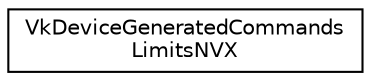 digraph "Graphical Class Hierarchy"
{
 // LATEX_PDF_SIZE
  edge [fontname="Helvetica",fontsize="10",labelfontname="Helvetica",labelfontsize="10"];
  node [fontname="Helvetica",fontsize="10",shape=record];
  rankdir="LR";
  Node0 [label="VkDeviceGeneratedCommands\lLimitsNVX",height=0.2,width=0.4,color="black", fillcolor="white", style="filled",URL="$d1/d32/structVkDeviceGeneratedCommandsLimitsNVX.html",tooltip=" "];
}
